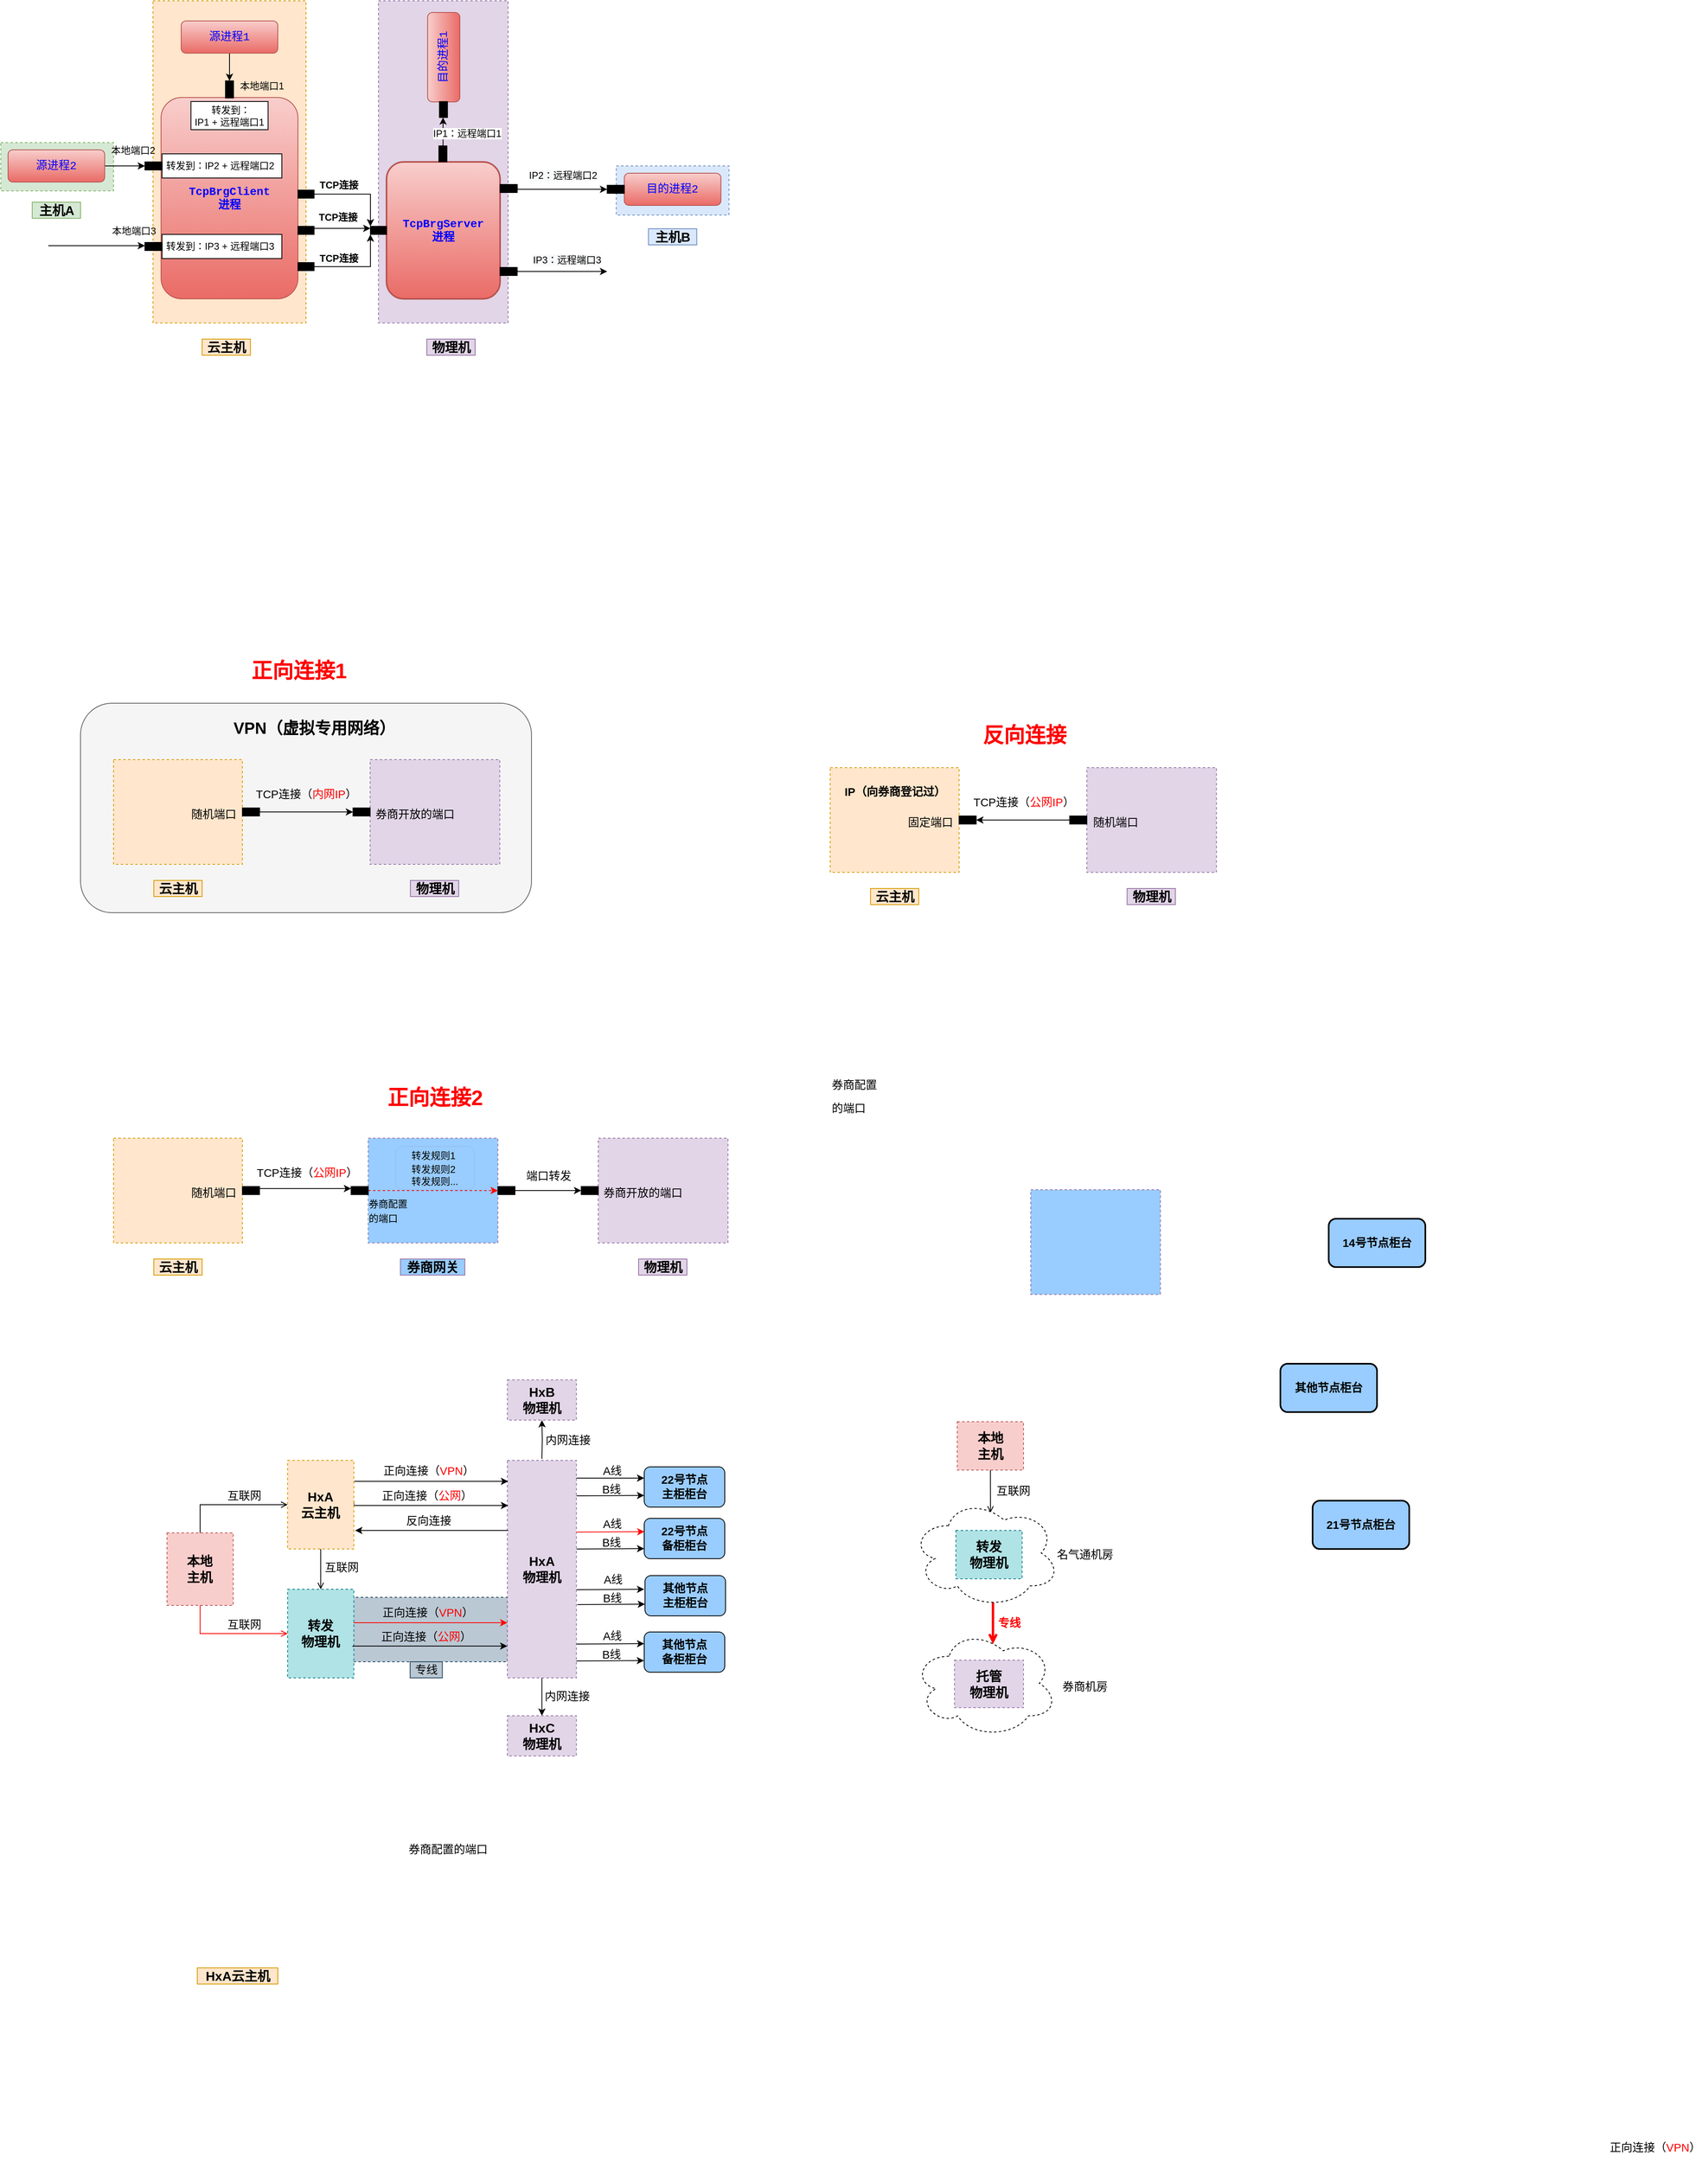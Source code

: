 <mxfile version="17.4.1" type="github">
  <diagram id="ZvBWjjgQ0p8d6c_FjP97" name="Page-1">
    <mxGraphModel dx="2062" dy="1132" grid="1" gridSize="10" guides="1" tooltips="1" connect="1" arrows="1" fold="1" page="1" pageScale="1" pageWidth="100000" pageHeight="200000" math="0" shadow="0">
      <root>
        <mxCell id="0" />
        <mxCell id="1" parent="0" />
        <mxCell id="j7vHxcb8zDsieq4lH_zf-52" value="" style="ellipse;shape=cloud;whiteSpace=wrap;html=1;dashed=1;fontSize=14;strokeWidth=1;" vertex="1" parent="1">
          <mxGeometry x="1333.81" y="2239.5" width="179.19" height="134.5" as="geometry" />
        </mxCell>
        <mxCell id="j7vHxcb8zDsieq4lH_zf-29" value="" style="rounded=0;whiteSpace=wrap;html=1;dashed=1;fillColor=#bac8d3;strokeColor=#23445d;" vertex="1" parent="1">
          <mxGeometry x="630" y="2200" width="200" height="80" as="geometry" />
        </mxCell>
        <mxCell id="T0Rulth9kIuPlHk8iEL6-117" value="" style="rounded=0;whiteSpace=wrap;html=1;fillColor=#d5e8d4;dashed=1;strokeColor=#82b366;" parent="1" vertex="1">
          <mxGeometry x="201" y="394" width="140" height="60" as="geometry" />
        </mxCell>
        <mxCell id="T0Rulth9kIuPlHk8iEL6-58" value="" style="rounded=1;whiteSpace=wrap;html=1;fillColor=#f5f5f5;fontColor=#333333;strokeColor=#666666;" parent="1" vertex="1">
          <mxGeometry x="300" y="1090" width="560" height="260" as="geometry" />
        </mxCell>
        <mxCell id="Z9xgoCtB_bgihMzi4D6J-79" value="" style="rounded=0;whiteSpace=wrap;html=1;fillColor=#dae8fc;dashed=1;strokeColor=#6c8ebf;" parent="1" vertex="1">
          <mxGeometry x="965.25" y="423" width="140" height="61" as="geometry" />
        </mxCell>
        <mxCell id="Z9xgoCtB_bgihMzi4D6J-59" value="" style="rounded=0;whiteSpace=wrap;html=1;fillColor=#e1d5e7;dashed=1;strokeColor=#9673a6;" parent="1" vertex="1">
          <mxGeometry x="670" y="218" width="161" height="400" as="geometry" />
        </mxCell>
        <mxCell id="Z9xgoCtB_bgihMzi4D6J-57" value="" style="rounded=0;whiteSpace=wrap;html=1;fillColor=#ffe6cc;dashed=1;strokeColor=#d79b00;" parent="1" vertex="1">
          <mxGeometry x="390" y="218" width="190" height="400" as="geometry" />
        </mxCell>
        <mxCell id="Z9xgoCtB_bgihMzi4D6J-1" value="&lt;font face=&quot;Courier New&quot; style=&quot;font-size: 14px&quot; color=&quot;#0000ff&quot;&gt;&lt;span style=&quot;font-weight: 700&quot;&gt;TcpBrgClient&lt;/span&gt;&lt;br style=&quot;font-weight: 700&quot;&gt;&lt;span style=&quot;font-weight: 700&quot;&gt;进程&lt;/span&gt;&lt;/font&gt;" style="rounded=1;whiteSpace=wrap;html=1;fillColor=#f8cecc;gradientColor=#ea6b66;strokeColor=#b85450;" parent="1" vertex="1">
          <mxGeometry x="400" y="338" width="170" height="250" as="geometry" />
        </mxCell>
        <mxCell id="Z9xgoCtB_bgihMzi4D6J-7" value="" style="group" parent="1" vertex="1" connectable="0">
          <mxGeometry x="418.63" y="343" width="114" height="35" as="geometry" />
        </mxCell>
        <mxCell id="Z9xgoCtB_bgihMzi4D6J-2" value="&amp;nbsp;转发到：&lt;br&gt;IP1 + 远程端口1" style="rounded=0;whiteSpace=wrap;html=1;align=center;" parent="Z9xgoCtB_bgihMzi4D6J-7" vertex="1">
          <mxGeometry x="18.5" width="95.75" height="35" as="geometry" />
        </mxCell>
        <mxCell id="Z9xgoCtB_bgihMzi4D6J-8" value="本地端口1" style="text;html=1;resizable=0;autosize=1;align=center;verticalAlign=middle;points=[];fillColor=none;strokeColor=none;rounded=0;" parent="1" vertex="1">
          <mxGeometry x="489.63" y="314" width="70" height="20" as="geometry" />
        </mxCell>
        <mxCell id="Z9xgoCtB_bgihMzi4D6J-10" value="" style="group" parent="1" vertex="1" connectable="0">
          <mxGeometry x="380" y="508" width="170" height="30" as="geometry" />
        </mxCell>
        <mxCell id="Z9xgoCtB_bgihMzi4D6J-11" value="&amp;nbsp;转发到：IP3 + 远程端口3" style="rounded=0;whiteSpace=wrap;html=1;align=left;" parent="Z9xgoCtB_bgihMzi4D6J-10" vertex="1">
          <mxGeometry x="21.25" width="148.75" height="30" as="geometry" />
        </mxCell>
        <mxCell id="Z9xgoCtB_bgihMzi4D6J-12" value="" style="rounded=0;whiteSpace=wrap;html=1;fillColor=#000000;" parent="Z9xgoCtB_bgihMzi4D6J-10" vertex="1">
          <mxGeometry y="10" width="21.25" height="10" as="geometry" />
        </mxCell>
        <mxCell id="Z9xgoCtB_bgihMzi4D6J-13" value="" style="group" parent="1" vertex="1" connectable="0">
          <mxGeometry x="380" y="408" width="170" height="30" as="geometry" />
        </mxCell>
        <mxCell id="Z9xgoCtB_bgihMzi4D6J-14" value="&amp;nbsp;转发到：IP2 + 远程端口2" style="rounded=0;whiteSpace=wrap;html=1;align=left;" parent="Z9xgoCtB_bgihMzi4D6J-13" vertex="1">
          <mxGeometry x="21.25" width="148.75" height="30" as="geometry" />
        </mxCell>
        <mxCell id="Z9xgoCtB_bgihMzi4D6J-15" value="" style="rounded=0;whiteSpace=wrap;html=1;fillColor=#000000;" parent="Z9xgoCtB_bgihMzi4D6J-13" vertex="1">
          <mxGeometry y="10" width="21.25" height="10" as="geometry" />
        </mxCell>
        <mxCell id="Z9xgoCtB_bgihMzi4D6J-20" value="本地端口2" style="text;html=1;resizable=0;autosize=1;align=center;verticalAlign=middle;points=[];fillColor=none;strokeColor=none;rounded=0;" parent="1" vertex="1">
          <mxGeometry x="330" y="394" width="70" height="20" as="geometry" />
        </mxCell>
        <mxCell id="Z9xgoCtB_bgihMzi4D6J-21" value="本地端口3" style="text;html=1;resizable=0;autosize=1;align=center;verticalAlign=middle;points=[];fillColor=none;strokeColor=none;rounded=0;" parent="1" vertex="1">
          <mxGeometry x="331" y="494" width="70" height="20" as="geometry" />
        </mxCell>
        <mxCell id="Z9xgoCtB_bgihMzi4D6J-23" value="&lt;font face=&quot;Courier New&quot; style=&quot;font-size: 14px&quot; color=&quot;#0000ff&quot;&gt;&lt;span style=&quot;font-weight: 700&quot;&gt;TcpBrgServer&lt;/span&gt;&lt;br style=&quot;font-weight: 700&quot;&gt;&lt;span style=&quot;font-weight: 700&quot;&gt;进程&lt;/span&gt;&lt;/font&gt;" style="rounded=1;whiteSpace=wrap;html=1;strokeWidth=2;fillColor=#f8cecc;strokeColor=#b85450;gradientColor=#ea6b66;" parent="1" vertex="1">
          <mxGeometry x="680" y="418" width="141" height="170" as="geometry" />
        </mxCell>
        <mxCell id="Z9xgoCtB_bgihMzi4D6J-31" style="edgeStyle=orthogonalEdgeStyle;rounded=0;orthogonalLoop=1;jettySize=auto;html=1;exitX=1;exitY=0.5;exitDx=0;exitDy=0;entryX=0;entryY=0;entryDx=0;entryDy=0;" parent="1" source="Z9xgoCtB_bgihMzi4D6J-24" target="Z9xgoCtB_bgihMzi4D6J-30" edge="1">
          <mxGeometry relative="1" as="geometry" />
        </mxCell>
        <mxCell id="Z9xgoCtB_bgihMzi4D6J-24" value="" style="rounded=0;whiteSpace=wrap;html=1;fillColor=#000000;" parent="1" vertex="1">
          <mxGeometry x="570" y="453" width="20" height="10" as="geometry" />
        </mxCell>
        <mxCell id="Z9xgoCtB_bgihMzi4D6J-32" style="edgeStyle=orthogonalEdgeStyle;rounded=0;orthogonalLoop=1;jettySize=auto;html=1;exitX=1;exitY=0.25;exitDx=0;exitDy=0;entryX=0;entryY=0.25;entryDx=0;entryDy=0;" parent="1" source="Z9xgoCtB_bgihMzi4D6J-25" target="Z9xgoCtB_bgihMzi4D6J-30" edge="1">
          <mxGeometry relative="1" as="geometry">
            <mxPoint x="740" y="501" as="targetPoint" />
          </mxGeometry>
        </mxCell>
        <mxCell id="Z9xgoCtB_bgihMzi4D6J-25" value="" style="rounded=0;whiteSpace=wrap;html=1;fillColor=#000000;" parent="1" vertex="1">
          <mxGeometry x="570" y="498" width="20" height="10" as="geometry" />
        </mxCell>
        <mxCell id="Z9xgoCtB_bgihMzi4D6J-33" style="edgeStyle=orthogonalEdgeStyle;rounded=0;orthogonalLoop=1;jettySize=auto;html=1;exitX=1;exitY=0.5;exitDx=0;exitDy=0;entryX=0;entryY=1;entryDx=0;entryDy=0;" parent="1" source="Z9xgoCtB_bgihMzi4D6J-26" target="Z9xgoCtB_bgihMzi4D6J-30" edge="1">
          <mxGeometry relative="1" as="geometry">
            <mxPoint x="740" y="503" as="targetPoint" />
          </mxGeometry>
        </mxCell>
        <mxCell id="Z9xgoCtB_bgihMzi4D6J-26" value="" style="rounded=0;whiteSpace=wrap;html=1;fillColor=#000000;" parent="1" vertex="1">
          <mxGeometry x="570" y="543" width="20" height="10" as="geometry" />
        </mxCell>
        <mxCell id="Z9xgoCtB_bgihMzi4D6J-30" value="" style="rounded=0;whiteSpace=wrap;html=1;fillColor=#000000;" parent="1" vertex="1">
          <mxGeometry x="660" y="498" width="20" height="10" as="geometry" />
        </mxCell>
        <mxCell id="Z9xgoCtB_bgihMzi4D6J-58" value="&lt;font style=&quot;font-size: 16px&quot;&gt;云主机&lt;/font&gt;" style="text;html=1;align=center;verticalAlign=middle;resizable=0;points=[];autosize=1;strokeColor=#d79b00;fillColor=#ffe6cc;fontStyle=1" parent="1" vertex="1">
          <mxGeometry x="451" y="638" width="60" height="20" as="geometry" />
        </mxCell>
        <mxCell id="Z9xgoCtB_bgihMzi4D6J-61" value="&lt;font style=&quot;font-size: 16px&quot;&gt;物理机&lt;/font&gt;" style="text;html=1;align=center;verticalAlign=middle;resizable=0;points=[];autosize=1;strokeColor=#9673a6;fillColor=#e1d5e7;fontStyle=1" parent="1" vertex="1">
          <mxGeometry x="730" y="638" width="60" height="20" as="geometry" />
        </mxCell>
        <mxCell id="Z9xgoCtB_bgihMzi4D6J-74" style="edgeStyle=orthogonalEdgeStyle;rounded=0;orthogonalLoop=1;jettySize=auto;html=1;exitX=1;exitY=0.5;exitDx=0;exitDy=0;entryX=0;entryY=0.75;entryDx=0;entryDy=0;fontSize=16;" parent="1" edge="1">
          <mxGeometry relative="1" as="geometry">
            <mxPoint x="747.006" y="398.175" as="sourcePoint" />
            <mxPoint x="750.186" y="362.825" as="targetPoint" />
          </mxGeometry>
        </mxCell>
        <mxCell id="Z9xgoCtB_bgihMzi4D6J-73" value="" style="rounded=0;whiteSpace=wrap;html=1;fillColor=#000000;rotation=-90;" parent="1" vertex="1">
          <mxGeometry x="740.181" y="403" width="19.651" height="10" as="geometry" />
        </mxCell>
        <mxCell id="Z9xgoCtB_bgihMzi4D6J-78" style="edgeStyle=orthogonalEdgeStyle;rounded=0;orthogonalLoop=1;jettySize=auto;html=1;exitX=1;exitY=0.25;exitDx=0;exitDy=0;entryX=0;entryY=0.5;entryDx=0;entryDy=0;fontSize=16;" parent="1" edge="1">
          <mxGeometry relative="1" as="geometry">
            <Array as="points">
              <mxPoint x="842" y="554" />
            </Array>
            <mxPoint x="842.25" y="552.5" as="sourcePoint" />
            <mxPoint x="954" y="554" as="targetPoint" />
          </mxGeometry>
        </mxCell>
        <mxCell id="Z9xgoCtB_bgihMzi4D6J-75" value="" style="rounded=0;whiteSpace=wrap;html=1;fillColor=#000000;" parent="1" vertex="1">
          <mxGeometry x="821" y="549" width="21.25" height="10" as="geometry" />
        </mxCell>
        <mxCell id="Z9xgoCtB_bgihMzi4D6J-77" style="edgeStyle=orthogonalEdgeStyle;rounded=0;orthogonalLoop=1;jettySize=auto;html=1;exitX=1;exitY=0;exitDx=0;exitDy=0;entryX=0;entryY=0.5;entryDx=0;entryDy=0;fontSize=16;" parent="1" target="Z9xgoCtB_bgihMzi4D6J-43" edge="1">
          <mxGeometry relative="1" as="geometry">
            <Array as="points">
              <mxPoint x="842" y="452" />
            </Array>
            <mxPoint x="842.25" y="447" as="sourcePoint" />
          </mxGeometry>
        </mxCell>
        <mxCell id="Z9xgoCtB_bgihMzi4D6J-76" value="" style="rounded=0;whiteSpace=wrap;html=1;fillColor=#000000;" parent="1" vertex="1">
          <mxGeometry x="821" y="446" width="21.25" height="10" as="geometry" />
        </mxCell>
        <mxCell id="Z9xgoCtB_bgihMzi4D6J-80" value="&lt;font style=&quot;font-size: 16px&quot;&gt;主机B&lt;/font&gt;" style="text;html=1;align=center;verticalAlign=middle;resizable=0;points=[];autosize=1;strokeColor=#6c8ebf;fillColor=#dae8fc;fontStyle=1" parent="1" vertex="1">
          <mxGeometry x="1005.25" y="501" width="60" height="20" as="geometry" />
        </mxCell>
        <mxCell id="T0Rulth9kIuPlHk8iEL6-3" value="" style="rounded=0;whiteSpace=wrap;html=1;fillColor=#e1d5e7;dashed=1;strokeColor=#9673a6;" parent="1" vertex="1">
          <mxGeometry x="659.62" y="1160" width="161" height="130" as="geometry" />
        </mxCell>
        <mxCell id="T0Rulth9kIuPlHk8iEL6-4" value="" style="rounded=0;whiteSpace=wrap;html=1;fillColor=#ffe6cc;dashed=1;strokeColor=#d79b00;" parent="1" vertex="1">
          <mxGeometry x="341" y="1160" width="160" height="130" as="geometry" />
        </mxCell>
        <mxCell id="T0Rulth9kIuPlHk8iEL6-47" value="&lt;span style=&quot;font-size: 16px&quot;&gt;云主机&lt;/span&gt;" style="text;html=1;align=center;verticalAlign=middle;resizable=0;points=[];autosize=1;strokeColor=#d79b00;fillColor=#ffe6cc;fontStyle=1" parent="1" vertex="1">
          <mxGeometry x="391" y="1310" width="60" height="20" as="geometry" />
        </mxCell>
        <mxCell id="T0Rulth9kIuPlHk8iEL6-48" value="&lt;font style=&quot;font-size: 16px&quot;&gt;物理机&lt;/font&gt;" style="text;html=1;align=center;verticalAlign=middle;resizable=0;points=[];autosize=1;strokeColor=#9673a6;fillColor=#e1d5e7;fontStyle=1" parent="1" vertex="1">
          <mxGeometry x="709.62" y="1310" width="60" height="20" as="geometry" />
        </mxCell>
        <mxCell id="T0Rulth9kIuPlHk8iEL6-59" value="&lt;b&gt;&lt;font style=&quot;font-size: 20px&quot;&gt;VPN（虚拟专用网络）&lt;/font&gt;&lt;/b&gt;" style="text;html=1;resizable=0;autosize=1;align=center;verticalAlign=middle;points=[];fillColor=none;strokeColor=none;rounded=0;" parent="1" vertex="1">
          <mxGeometry x="480" y="1110" width="220" height="20" as="geometry" />
        </mxCell>
        <mxCell id="T0Rulth9kIuPlHk8iEL6-60" value="" style="rounded=0;whiteSpace=wrap;html=1;fillColor=#000000;" parent="1" vertex="1">
          <mxGeometry x="638.37" y="1220" width="21.25" height="10" as="geometry" />
        </mxCell>
        <mxCell id="T0Rulth9kIuPlHk8iEL6-61" style="edgeStyle=orthogonalEdgeStyle;rounded=0;orthogonalLoop=1;jettySize=auto;html=1;exitX=1;exitY=0;exitDx=0;exitDy=0;entryX=0;entryY=0.5;entryDx=0;entryDy=0;fontSize=16;" parent="1" source="T0Rulth9kIuPlHk8iEL6-62" target="T0Rulth9kIuPlHk8iEL6-60" edge="1">
          <mxGeometry relative="1" as="geometry">
            <Array as="points">
              <mxPoint x="522" y="1225" />
            </Array>
          </mxGeometry>
        </mxCell>
        <mxCell id="T0Rulth9kIuPlHk8iEL6-62" value="" style="rounded=0;whiteSpace=wrap;html=1;fillColor=#000000;" parent="1" vertex="1">
          <mxGeometry x="501" y="1220" width="21.25" height="10" as="geometry" />
        </mxCell>
        <mxCell id="T0Rulth9kIuPlHk8iEL6-63" value="&lt;font style=&quot;font-size: 14px&quot;&gt;TCP连接（&lt;font color=&quot;#ff0000&quot;&gt;内网IP&lt;/font&gt;）&lt;br&gt;&lt;/font&gt;" style="text;html=1;resizable=0;autosize=1;align=center;verticalAlign=middle;points=[];fillColor=none;strokeColor=none;rounded=0;fontSize=24;imageWidth=26;imageAspect=0;" parent="1" vertex="1">
          <mxGeometry x="510" y="1180" width="140" height="40" as="geometry" />
        </mxCell>
        <mxCell id="T0Rulth9kIuPlHk8iEL6-64" value="&lt;font style=&quot;font-size: 14px&quot;&gt;券商开放的端口&lt;/font&gt;" style="text;html=1;resizable=0;autosize=1;align=center;verticalAlign=middle;points=[];fillColor=none;strokeColor=none;rounded=0;fontSize=24;" parent="1" vertex="1">
          <mxGeometry x="659.62" y="1205" width="110" height="40" as="geometry" />
        </mxCell>
        <mxCell id="T0Rulth9kIuPlHk8iEL6-65" value="&lt;font style=&quot;font-size: 14px&quot;&gt;随机端口&lt;/font&gt;" style="text;html=1;resizable=0;autosize=1;align=center;verticalAlign=middle;points=[];fillColor=none;strokeColor=none;rounded=0;fontSize=24;" parent="1" vertex="1">
          <mxGeometry x="430" y="1205" width="70" height="40" as="geometry" />
        </mxCell>
        <mxCell id="T0Rulth9kIuPlHk8iEL6-66" value="&lt;b&gt;&lt;font style=&quot;font-size: 26px&quot;&gt;正向连接1&lt;/font&gt;&lt;/b&gt;" style="text;html=1;resizable=0;autosize=1;align=center;verticalAlign=middle;points=[];fillColor=none;strokeColor=none;rounded=0;fontColor=#FF0000;" parent="1" vertex="1">
          <mxGeometry x="506" y="1040" width="130" height="20" as="geometry" />
        </mxCell>
        <mxCell id="T0Rulth9kIuPlHk8iEL6-69" value="" style="rounded=0;whiteSpace=wrap;html=1;fillColor=#e1d5e7;dashed=1;strokeColor=#9673a6;" parent="1" vertex="1">
          <mxGeometry x="1549.62" y="1170" width="161" height="130" as="geometry" />
        </mxCell>
        <mxCell id="T0Rulth9kIuPlHk8iEL6-70" value="" style="rounded=0;whiteSpace=wrap;html=1;fillColor=#ffe6cc;dashed=1;strokeColor=#d79b00;" parent="1" vertex="1">
          <mxGeometry x="1231" y="1170" width="160" height="130" as="geometry" />
        </mxCell>
        <mxCell id="T0Rulth9kIuPlHk8iEL6-71" value="&lt;span style=&quot;font-size: 16px&quot;&gt;云主机&lt;/span&gt;" style="text;html=1;align=center;verticalAlign=middle;resizable=0;points=[];autosize=1;strokeColor=#d79b00;fillColor=#ffe6cc;fontStyle=1" parent="1" vertex="1">
          <mxGeometry x="1281" y="1320" width="60" height="20" as="geometry" />
        </mxCell>
        <mxCell id="T0Rulth9kIuPlHk8iEL6-72" value="&lt;font style=&quot;font-size: 16px&quot;&gt;物理机&lt;/font&gt;" style="text;html=1;align=center;verticalAlign=middle;resizable=0;points=[];autosize=1;strokeColor=#9673a6;fillColor=#e1d5e7;fontStyle=1" parent="1" vertex="1">
          <mxGeometry x="1599.62" y="1320" width="60" height="20" as="geometry" />
        </mxCell>
        <mxCell id="T0Rulth9kIuPlHk8iEL6-81" style="edgeStyle=orthogonalEdgeStyle;rounded=0;orthogonalLoop=1;jettySize=auto;html=1;entryX=1;entryY=0.5;entryDx=0;entryDy=0;fontSize=14;fontColor=#FF0000;" parent="1" source="T0Rulth9kIuPlHk8iEL6-74" target="T0Rulth9kIuPlHk8iEL6-76" edge="1">
          <mxGeometry relative="1" as="geometry" />
        </mxCell>
        <mxCell id="T0Rulth9kIuPlHk8iEL6-74" value="" style="rounded=0;whiteSpace=wrap;html=1;fillColor=#000000;" parent="1" vertex="1">
          <mxGeometry x="1528.37" y="1230" width="21.25" height="10" as="geometry" />
        </mxCell>
        <mxCell id="T0Rulth9kIuPlHk8iEL6-76" value="" style="rounded=0;whiteSpace=wrap;html=1;fillColor=#000000;" parent="1" vertex="1">
          <mxGeometry x="1391" y="1230" width="21.25" height="10" as="geometry" />
        </mxCell>
        <mxCell id="T0Rulth9kIuPlHk8iEL6-77" value="&lt;font style=&quot;font-size: 14px&quot;&gt;TCP连接（&lt;font color=&quot;#ff0000&quot;&gt;公网IP&lt;/font&gt;）&lt;br&gt;&lt;/font&gt;" style="text;html=1;resizable=0;autosize=1;align=center;verticalAlign=middle;points=[];fillColor=none;strokeColor=none;rounded=0;fontSize=24;imageWidth=26;imageAspect=0;" parent="1" vertex="1">
          <mxGeometry x="1401" y="1190" width="140" height="40" as="geometry" />
        </mxCell>
        <mxCell id="T0Rulth9kIuPlHk8iEL6-78" value="&lt;font style=&quot;font-size: 14px&quot;&gt;随机端口&lt;/font&gt;" style="text;html=1;resizable=0;autosize=1;align=center;verticalAlign=middle;points=[];fillColor=none;strokeColor=none;rounded=0;fontSize=24;" parent="1" vertex="1">
          <mxGeometry x="1549.62" y="1215" width="70" height="40" as="geometry" />
        </mxCell>
        <mxCell id="T0Rulth9kIuPlHk8iEL6-79" value="&lt;font style=&quot;font-size: 14px&quot;&gt;固定端口&lt;/font&gt;" style="text;html=1;resizable=0;autosize=1;align=center;verticalAlign=middle;points=[];fillColor=none;strokeColor=none;rounded=0;fontSize=24;" parent="1" vertex="1">
          <mxGeometry x="1320" y="1215" width="70" height="40" as="geometry" />
        </mxCell>
        <mxCell id="T0Rulth9kIuPlHk8iEL6-80" value="&lt;b&gt;&lt;font style=&quot;font-size: 26px&quot;&gt;反向连接&lt;/font&gt;&lt;/b&gt;" style="text;html=1;resizable=0;autosize=1;align=center;verticalAlign=middle;points=[];fillColor=none;strokeColor=none;rounded=0;fontColor=#FF0000;" parent="1" vertex="1">
          <mxGeometry x="1412.25" y="1120" width="120" height="20" as="geometry" />
        </mxCell>
        <mxCell id="T0Rulth9kIuPlHk8iEL6-82" value="&lt;span&gt;&lt;font style=&quot;font-size: 14px&quot;&gt;&lt;b&gt;IP（向券商登记过）&lt;/b&gt;&lt;/font&gt;&lt;/span&gt;" style="text;html=1;resizable=0;autosize=1;align=center;verticalAlign=middle;points=[];fillColor=none;strokeColor=none;rounded=0;fontStyle=0" parent="1" vertex="1">
          <mxGeometry x="1241" y="1190" width="140" height="20" as="geometry" />
        </mxCell>
        <mxCell id="T0Rulth9kIuPlHk8iEL6-84" value="" style="rounded=0;whiteSpace=wrap;html=1;fillColor=#e1d5e7;dashed=1;strokeColor=#9673a6;" parent="1" vertex="1">
          <mxGeometry x="943.0" y="1630" width="161" height="130" as="geometry" />
        </mxCell>
        <mxCell id="T0Rulth9kIuPlHk8iEL6-85" value="" style="rounded=0;whiteSpace=wrap;html=1;fillColor=#ffe6cc;dashed=1;strokeColor=#d79b00;" parent="1" vertex="1">
          <mxGeometry x="341" y="1630" width="160" height="130" as="geometry" />
        </mxCell>
        <mxCell id="T0Rulth9kIuPlHk8iEL6-86" value="&lt;span style=&quot;font-size: 16px&quot;&gt;云主机&lt;/span&gt;" style="text;html=1;align=center;verticalAlign=middle;resizable=0;points=[];autosize=1;strokeColor=#d79b00;fillColor=#ffe6cc;fontStyle=1" parent="1" vertex="1">
          <mxGeometry x="391" y="1780" width="60" height="20" as="geometry" />
        </mxCell>
        <mxCell id="T0Rulth9kIuPlHk8iEL6-87" value="&lt;font style=&quot;font-size: 16px&quot;&gt;物理机&lt;/font&gt;" style="text;html=1;align=center;verticalAlign=middle;resizable=0;points=[];autosize=1;strokeColor=#9673a6;fillColor=#e1d5e7;fontStyle=1" parent="1" vertex="1">
          <mxGeometry x="993.0" y="1780" width="60" height="20" as="geometry" />
        </mxCell>
        <mxCell id="T0Rulth9kIuPlHk8iEL6-89" value="" style="rounded=0;whiteSpace=wrap;html=1;fillColor=#000000;" parent="1" vertex="1">
          <mxGeometry x="921.75" y="1690" width="21.25" height="10" as="geometry" />
        </mxCell>
        <mxCell id="T0Rulth9kIuPlHk8iEL6-100" style="edgeStyle=orthogonalEdgeStyle;rounded=0;orthogonalLoop=1;jettySize=auto;html=1;exitX=1;exitY=0.25;exitDx=0;exitDy=0;entryX=0;entryY=0.25;entryDx=0;entryDy=0;fontSize=14;fontColor=#FF0000;" parent="1" source="T0Rulth9kIuPlHk8iEL6-91" target="T0Rulth9kIuPlHk8iEL6-98" edge="1">
          <mxGeometry relative="1" as="geometry" />
        </mxCell>
        <mxCell id="T0Rulth9kIuPlHk8iEL6-91" value="" style="rounded=0;whiteSpace=wrap;html=1;fillColor=#000000;" parent="1" vertex="1">
          <mxGeometry x="501" y="1690" width="21.25" height="10" as="geometry" />
        </mxCell>
        <mxCell id="T0Rulth9kIuPlHk8iEL6-92" value="&lt;font style=&quot;font-size: 14px&quot;&gt;TCP连接（&lt;font color=&quot;#ff0000&quot;&gt;公网IP&lt;/font&gt;）&lt;br&gt;&lt;/font&gt;" style="text;html=1;resizable=0;autosize=1;align=center;verticalAlign=middle;points=[];fillColor=none;strokeColor=none;rounded=0;fontSize=24;imageWidth=26;imageAspect=0;" parent="1" vertex="1">
          <mxGeometry x="511" y="1650" width="140" height="40" as="geometry" />
        </mxCell>
        <mxCell id="T0Rulth9kIuPlHk8iEL6-93" value="&lt;font style=&quot;font-size: 14px&quot;&gt;券商开放的端口&lt;/font&gt;" style="text;html=1;resizable=0;autosize=1;align=center;verticalAlign=middle;points=[];fillColor=none;strokeColor=none;rounded=0;fontSize=24;" parent="1" vertex="1">
          <mxGeometry x="943" y="1675" width="110" height="40" as="geometry" />
        </mxCell>
        <mxCell id="T0Rulth9kIuPlHk8iEL6-94" value="&lt;font style=&quot;font-size: 14px&quot;&gt;随机端口&lt;/font&gt;" style="text;html=1;resizable=0;autosize=1;align=center;verticalAlign=middle;points=[];fillColor=none;strokeColor=none;rounded=0;fontSize=24;" parent="1" vertex="1">
          <mxGeometry x="430" y="1675" width="70" height="40" as="geometry" />
        </mxCell>
        <mxCell id="T0Rulth9kIuPlHk8iEL6-95" value="&lt;b&gt;&lt;font style=&quot;font-size: 26px&quot;&gt;正向连接2&lt;/font&gt;&lt;/b&gt;" style="text;html=1;resizable=0;autosize=1;align=center;verticalAlign=middle;points=[];fillColor=none;strokeColor=none;rounded=0;fontColor=#FF0000;" parent="1" vertex="1">
          <mxGeometry x="675.12" y="1570" width="130" height="20" as="geometry" />
        </mxCell>
        <mxCell id="T0Rulth9kIuPlHk8iEL6-96" value="" style="rounded=0;whiteSpace=wrap;html=1;fillColor=#99CCFF;dashed=1;strokeColor=#9673a6;" parent="1" vertex="1">
          <mxGeometry x="657.25" y="1630" width="161" height="130" as="geometry" />
        </mxCell>
        <mxCell id="T0Rulth9kIuPlHk8iEL6-97" value="&lt;font style=&quot;font-size: 16px&quot;&gt;券商网关&lt;/font&gt;" style="text;html=1;align=center;verticalAlign=middle;resizable=0;points=[];autosize=1;strokeColor=#9673a6;fillColor=#99CCFF;fontStyle=1" parent="1" vertex="1">
          <mxGeometry x="697.25" y="1780" width="80" height="20" as="geometry" />
        </mxCell>
        <mxCell id="T0Rulth9kIuPlHk8iEL6-104" style="edgeStyle=orthogonalEdgeStyle;rounded=0;orthogonalLoop=1;jettySize=auto;html=1;exitX=1;exitY=0.5;exitDx=0;exitDy=0;entryX=1;entryY=0.5;entryDx=0;entryDy=0;fontSize=14;fontColor=#9999FF;dashed=1;strokeColor=#FF0000;" parent="1" source="T0Rulth9kIuPlHk8iEL6-98" target="T0Rulth9kIuPlHk8iEL6-96" edge="1">
          <mxGeometry relative="1" as="geometry">
            <Array as="points">
              <mxPoint x="750" y="1695" />
              <mxPoint x="750" y="1695" />
            </Array>
          </mxGeometry>
        </mxCell>
        <mxCell id="T0Rulth9kIuPlHk8iEL6-98" value="" style="rounded=0;whiteSpace=wrap;html=1;fillColor=#000000;" parent="1" vertex="1">
          <mxGeometry x="636" y="1690" width="21.25" height="10" as="geometry" />
        </mxCell>
        <mxCell id="T0Rulth9kIuPlHk8iEL6-99" value="&lt;font style=&quot;font-size: 14px&quot;&gt;券商配置&lt;br&gt;的端口&lt;/font&gt;" style="text;html=1;resizable=0;autosize=1;align=left;verticalAlign=middle;points=[];fillColor=none;strokeColor=none;rounded=0;fontSize=24;" parent="1" vertex="1">
          <mxGeometry x="1231" y="1540" width="70" height="70" as="geometry" />
        </mxCell>
        <mxCell id="T0Rulth9kIuPlHk8iEL6-102" style="edgeStyle=orthogonalEdgeStyle;rounded=0;orthogonalLoop=1;jettySize=auto;html=1;exitX=1;exitY=0.5;exitDx=0;exitDy=0;entryX=0;entryY=0.5;entryDx=0;entryDy=0;fontSize=14;fontColor=#9999FF;" parent="1" source="T0Rulth9kIuPlHk8iEL6-101" target="T0Rulth9kIuPlHk8iEL6-89" edge="1">
          <mxGeometry relative="1" as="geometry" />
        </mxCell>
        <mxCell id="T0Rulth9kIuPlHk8iEL6-101" value="" style="rounded=0;whiteSpace=wrap;html=1;fillColor=#000000;" parent="1" vertex="1">
          <mxGeometry x="818.25" y="1690" width="21.25" height="10" as="geometry" />
        </mxCell>
        <mxCell id="T0Rulth9kIuPlHk8iEL6-103" value="&lt;font style=&quot;font-size: 14px&quot;&gt;端口转发&lt;br&gt;&lt;/font&gt;" style="text;html=1;resizable=0;autosize=1;align=center;verticalAlign=middle;points=[];fillColor=none;strokeColor=none;rounded=0;fontSize=24;imageWidth=26;imageAspect=0;" parent="1" vertex="1">
          <mxGeometry x="846" y="1654" width="70" height="40" as="geometry" />
        </mxCell>
        <mxCell id="T0Rulth9kIuPlHk8iEL6-106" value="&lt;span style=&quot;color: rgb(0 , 0 , 0) ; font-family: &amp;#34;helvetica&amp;#34; ; font-size: 12px ; font-style: normal ; font-weight: 400 ; letter-spacing: normal ; text-align: center ; text-indent: 0px ; text-transform: none ; word-spacing: 0px ; background-color: rgb(248 , 249 , 250) ; display: inline ; float: none&quot;&gt;IP2：远程端口2&lt;/span&gt;" style="text;whiteSpace=wrap;html=1;fontSize=14;fontFamily=Courier New;fontColor=#0000FF;" parent="1" vertex="1">
          <mxGeometry x="855" y="420" width="110" height="30" as="geometry" />
        </mxCell>
        <mxCell id="T0Rulth9kIuPlHk8iEL6-107" value="&lt;span style=&quot;color: rgb(0 , 0 , 0) ; font-family: &amp;#34;helvetica&amp;#34; ; font-size: 12px ; font-style: normal ; font-weight: 400 ; letter-spacing: normal ; text-align: center ; text-indent: 0px ; text-transform: none ; word-spacing: 0px ; background-color: rgb(248 , 249 , 250) ; display: inline ; float: none&quot;&gt;IP3：远程端口3&lt;/span&gt;" style="text;whiteSpace=wrap;html=1;fontSize=14;fontFamily=Courier New;fontColor=#0000FF;" parent="1" vertex="1">
          <mxGeometry x="860.25" y="525" width="110" height="30" as="geometry" />
        </mxCell>
        <mxCell id="T0Rulth9kIuPlHk8iEL6-109" value="&lt;span style=&quot;color: rgb(0 , 0 , 0) ; font-family: &amp;#34;helvetica&amp;#34; ; font-size: 12px ; font-style: normal ; font-weight: 400 ; letter-spacing: normal ; text-align: center ; text-indent: 0px ; text-transform: none ; word-spacing: 0px ; background-color: rgb(255 , 255 , 255) ; display: inline ; float: none&quot;&gt;IP1：远程端口1&lt;/span&gt;" style="text;whiteSpace=wrap;html=1;fontSize=14;fontFamily=Courier New;fontColor=#0000FF;" parent="1" vertex="1">
          <mxGeometry x="736" y="368" width="110" height="30" as="geometry" />
        </mxCell>
        <mxCell id="Z9xgoCtB_bgihMzi4D6J-42" value="&lt;span&gt;&lt;font face=&quot;Courier New&quot; style=&quot;font-size: 14px&quot; color=&quot;#0000ff&quot;&gt;目的进程2&lt;/font&gt;&lt;/span&gt;" style="rounded=1;whiteSpace=wrap;html=1;fillColor=#f8cecc;gradientColor=#ea6b66;strokeColor=#b85450;" parent="1" vertex="1">
          <mxGeometry x="975.25" y="432" width="120" height="40" as="geometry" />
        </mxCell>
        <mxCell id="Z9xgoCtB_bgihMzi4D6J-43" value="" style="rounded=0;whiteSpace=wrap;html=1;fillColor=#000000;" parent="1" vertex="1">
          <mxGeometry x="954" y="447" width="21.25" height="10" as="geometry" />
        </mxCell>
        <mxCell id="Z9xgoCtB_bgihMzi4D6J-37" value="&lt;span&gt;&lt;font face=&quot;Courier New&quot; style=&quot;font-size: 14px&quot; color=&quot;#0000ff&quot;&gt;目的进程1&lt;/font&gt;&lt;/span&gt;" style="rounded=1;whiteSpace=wrap;html=1;fillColor=#f8cecc;rotation=-90;gradientColor=#ea6b66;strokeColor=#b85450;" parent="1" vertex="1">
          <mxGeometry x="695.548" y="268" width="110.969" height="40" as="geometry" />
        </mxCell>
        <mxCell id="Z9xgoCtB_bgihMzi4D6J-38" value="" style="rounded=0;whiteSpace=wrap;html=1;fillColor=#000000;rotation=-90;" parent="1" vertex="1">
          <mxGeometry x="740.861" y="348" width="19.651" height="10" as="geometry" />
        </mxCell>
        <mxCell id="Z9xgoCtB_bgihMzi4D6J-72" style="edgeStyle=orthogonalEdgeStyle;rounded=0;orthogonalLoop=1;jettySize=auto;html=1;exitX=0.25;exitY=0;exitDx=0;exitDy=0;entryX=1;entryY=0.5;entryDx=0;entryDy=0;fontSize=16;" parent="1" source="Z9xgoCtB_bgihMzi4D6J-38" target="Z9xgoCtB_bgihMzi4D6J-38" edge="1">
          <mxGeometry relative="1" as="geometry" />
        </mxCell>
        <mxCell id="T0Rulth9kIuPlHk8iEL6-115" style="edgeStyle=orthogonalEdgeStyle;rounded=0;orthogonalLoop=1;jettySize=auto;html=1;exitX=0.5;exitY=1;exitDx=0;exitDy=0;entryX=0;entryY=0.5;entryDx=0;entryDy=0;fontFamily=Courier New;fontSize=14;fontColor=#0000FF;strokeColor=#000000;" parent="1" source="T0Rulth9kIuPlHk8iEL6-114" target="Z9xgoCtB_bgihMzi4D6J-5" edge="1">
          <mxGeometry relative="1" as="geometry" />
        </mxCell>
        <mxCell id="T0Rulth9kIuPlHk8iEL6-114" value="&lt;span&gt;&lt;font face=&quot;Courier New&quot; style=&quot;font-size: 14px&quot; color=&quot;#0000ff&quot;&gt;源进程1&lt;/font&gt;&lt;/span&gt;" style="rounded=1;whiteSpace=wrap;html=1;fillColor=#f8cecc;gradientColor=#ea6b66;strokeColor=#b85450;" parent="1" vertex="1">
          <mxGeometry x="425" y="243" width="120" height="40" as="geometry" />
        </mxCell>
        <mxCell id="T0Rulth9kIuPlHk8iEL6-123" style="edgeStyle=orthogonalEdgeStyle;rounded=0;orthogonalLoop=1;jettySize=auto;html=1;exitX=1;exitY=0.5;exitDx=0;exitDy=0;entryX=0;entryY=0.5;entryDx=0;entryDy=0;fontFamily=Courier New;fontSize=14;fontColor=#0000FF;strokeColor=#000000;" parent="1" source="T0Rulth9kIuPlHk8iEL6-116" target="Z9xgoCtB_bgihMzi4D6J-15" edge="1">
          <mxGeometry relative="1" as="geometry" />
        </mxCell>
        <mxCell id="T0Rulth9kIuPlHk8iEL6-116" value="&lt;span&gt;&lt;font face=&quot;Courier New&quot; style=&quot;font-size: 14px&quot; color=&quot;#0000ff&quot;&gt;源进程2&lt;/font&gt;&lt;/span&gt;" style="rounded=1;whiteSpace=wrap;html=1;fillColor=#f8cecc;gradientColor=#ea6b66;strokeColor=#b85450;" parent="1" vertex="1">
          <mxGeometry x="210" y="403" width="120" height="40" as="geometry" />
        </mxCell>
        <mxCell id="T0Rulth9kIuPlHk8iEL6-119" value="&lt;font style=&quot;font-size: 16px&quot;&gt;主机A&lt;/font&gt;" style="text;html=1;align=center;verticalAlign=middle;resizable=0;points=[];autosize=1;strokeColor=#82b366;fillColor=#d5e8d4;fontStyle=1;" parent="1" vertex="1">
          <mxGeometry x="240" y="468" width="60" height="20" as="geometry" />
        </mxCell>
        <mxCell id="Z9xgoCtB_bgihMzi4D6J-5" value="" style="rounded=0;whiteSpace=wrap;html=1;fillColor=#000000;rotation=90;" parent="1" vertex="1">
          <mxGeometry x="474.38" y="323" width="21.25" height="10" as="geometry" />
        </mxCell>
        <mxCell id="T0Rulth9kIuPlHk8iEL6-124" value="&lt;span style=&quot;color: rgb(0 , 0 , 0) ; font-family: &amp;#34;helvetica&amp;#34; ; font-size: 12px ; font-style: normal ; letter-spacing: normal ; text-align: center ; text-indent: 0px ; text-transform: none ; word-spacing: 0px ; background-color: rgb(248 , 249 , 250) ; display: inline ; float: none&quot;&gt;&lt;b&gt;TCP连接&lt;/b&gt;&lt;/span&gt;" style="text;whiteSpace=wrap;html=1;fontSize=14;fontFamily=Courier New;fontColor=#0000FF;" parent="1" vertex="1">
          <mxGeometry x="595" y="432" width="59" height="30" as="geometry" />
        </mxCell>
        <mxCell id="T0Rulth9kIuPlHk8iEL6-125" value="&lt;span style=&quot;color: rgb(0 , 0 , 0) ; font-family: &amp;#34;helvetica&amp;#34; ; font-size: 12px ; font-style: normal ; letter-spacing: normal ; text-align: center ; text-indent: 0px ; text-transform: none ; word-spacing: 0px ; background-color: rgb(248 , 249 , 250) ; display: inline ; float: none&quot;&gt;&lt;b&gt;TCP连接&lt;/b&gt;&lt;/span&gt;" style="text;whiteSpace=wrap;html=1;fontSize=14;fontFamily=Courier New;fontColor=#0000FF;" parent="1" vertex="1">
          <mxGeometry x="594" y="472" width="59" height="30" as="geometry" />
        </mxCell>
        <mxCell id="T0Rulth9kIuPlHk8iEL6-126" value="&lt;span style=&quot;color: rgb(0 , 0 , 0) ; font-family: &amp;#34;helvetica&amp;#34; ; font-size: 12px ; font-style: normal ; letter-spacing: normal ; text-align: center ; text-indent: 0px ; text-transform: none ; word-spacing: 0px ; background-color: rgb(248 , 249 , 250) ; display: inline ; float: none&quot;&gt;&lt;b&gt;TCP连接&lt;/b&gt;&lt;/span&gt;" style="text;whiteSpace=wrap;html=1;fontSize=14;fontFamily=Courier New;fontColor=#0000FF;" parent="1" vertex="1">
          <mxGeometry x="595" y="523" width="59" height="30" as="geometry" />
        </mxCell>
        <mxCell id="T0Rulth9kIuPlHk8iEL6-130" style="edgeStyle=orthogonalEdgeStyle;rounded=0;orthogonalLoop=1;jettySize=auto;html=1;fontSize=16;" parent="1" edge="1">
          <mxGeometry relative="1" as="geometry">
            <Array as="points">
              <mxPoint x="331" y="522" />
            </Array>
            <mxPoint x="260" y="522" as="sourcePoint" />
            <mxPoint x="380" y="522" as="targetPoint" />
          </mxGeometry>
        </mxCell>
        <mxCell id="T0Rulth9kIuPlHk8iEL6-172" style="edgeStyle=orthogonalEdgeStyle;rounded=0;orthogonalLoop=1;jettySize=auto;html=1;exitX=0.5;exitY=1;exitDx=0;exitDy=0;entryX=0.5;entryY=0;entryDx=0;entryDy=0;fontFamily=Helvetica;fontSize=14;fontColor=#000000;strokeColor=#000000;" parent="1" source="T0Rulth9kIuPlHk8iEL6-131" target="T0Rulth9kIuPlHk8iEL6-166" edge="1">
          <mxGeometry relative="1" as="geometry">
            <mxPoint x="872.935" y="2294" as="sourcePoint" />
          </mxGeometry>
        </mxCell>
        <mxCell id="T0Rulth9kIuPlHk8iEL6-173" style="edgeStyle=orthogonalEdgeStyle;rounded=0;orthogonalLoop=1;jettySize=auto;html=1;exitX=0.5;exitY=0;exitDx=0;exitDy=0;entryX=0.5;entryY=1;entryDx=0;entryDy=0;fontFamily=Helvetica;fontSize=14;fontColor=#000000;strokeColor=#000000;" parent="1" target="T0Rulth9kIuPlHk8iEL6-165" edge="1">
          <mxGeometry relative="1" as="geometry">
            <mxPoint x="872.935" y="2028" as="sourcePoint" />
          </mxGeometry>
        </mxCell>
        <mxCell id="j7vHxcb8zDsieq4lH_zf-4" style="edgeStyle=orthogonalEdgeStyle;rounded=0;orthogonalLoop=1;jettySize=auto;html=1;entryX=0;entryY=0.5;entryDx=0;entryDy=0;endArrow=classic;endFill=1;" edge="1" parent="1">
          <mxGeometry relative="1" as="geometry">
            <mxPoint x="910" y="2052" as="sourcePoint" />
            <mxPoint x="1000" y="2052" as="targetPoint" />
          </mxGeometry>
        </mxCell>
        <mxCell id="j7vHxcb8zDsieq4lH_zf-5" style="edgeStyle=orthogonalEdgeStyle;rounded=0;orthogonalLoop=1;jettySize=auto;html=1;entryX=0;entryY=0.75;entryDx=0;entryDy=0;endArrow=classic;endFill=1;" edge="1" parent="1">
          <mxGeometry relative="1" as="geometry">
            <mxPoint x="916" y="2074" as="sourcePoint" />
            <mxPoint x="1000" y="2073.5" as="targetPoint" />
            <Array as="points">
              <mxPoint x="916" y="2074" />
              <mxPoint x="958" y="2074" />
            </Array>
          </mxGeometry>
        </mxCell>
        <mxCell id="T0Rulth9kIuPlHk8iEL6-131" value="&lt;span style=&quot;font-size: 16px ; font-weight: 700&quot;&gt;HxA&lt;br&gt;物理机&lt;/span&gt;" style="rounded=0;whiteSpace=wrap;html=1;fillColor=#e1d5e7;dashed=1;strokeColor=#9673a6;" parent="1" vertex="1">
          <mxGeometry x="830.06" y="2030" width="85.75" height="270" as="geometry" />
        </mxCell>
        <mxCell id="T0Rulth9kIuPlHk8iEL6-132" value="&lt;span style=&quot;font-size: 16px&quot;&gt;&lt;b&gt;转发&lt;br&gt;物理机&lt;/b&gt;&lt;/span&gt;" style="rounded=0;whiteSpace=wrap;html=1;fillColor=#b0e3e6;dashed=1;strokeColor=#0e8088;" parent="1" vertex="1">
          <mxGeometry x="557.12" y="2190" width="82.25" height="110" as="geometry" />
        </mxCell>
        <mxCell id="T0Rulth9kIuPlHk8iEL6-133" value="&lt;span style=&quot;font-size: 16px&quot;&gt;HxA云主机&lt;/span&gt;" style="text;html=1;align=center;verticalAlign=middle;resizable=0;points=[];autosize=1;strokeColor=#d79b00;fillColor=#ffe6cc;fontStyle=1" parent="1" vertex="1">
          <mxGeometry x="445.0" y="2660" width="100" height="20" as="geometry" />
        </mxCell>
        <mxCell id="T0Rulth9kIuPlHk8iEL6-142" value="" style="rounded=0;whiteSpace=wrap;html=1;fillColor=#99CCFF;dashed=1;strokeColor=#9673a6;" parent="1" vertex="1">
          <mxGeometry x="1480" y="1694" width="161" height="130" as="geometry" />
        </mxCell>
        <mxCell id="T0Rulth9kIuPlHk8iEL6-143" value="&lt;font style=&quot;font-size: 14px&quot;&gt;专线&lt;/font&gt;" style="text;html=1;align=center;verticalAlign=middle;resizable=0;points=[];autosize=1;strokeColor=#23445d;fillColor=#bac8d3;fontStyle=0" parent="1" vertex="1">
          <mxGeometry x="709.32" y="2280" width="40" height="20" as="geometry" />
        </mxCell>
        <mxCell id="T0Rulth9kIuPlHk8iEL6-146" value="&lt;font style=&quot;font-size: 14px&quot;&gt;券商配置的端口&lt;/font&gt;" style="text;html=1;resizable=0;autosize=1;align=center;verticalAlign=middle;points=[];fillColor=none;strokeColor=none;rounded=0;fontSize=24;" parent="1" vertex="1">
          <mxGeometry x="701.25" y="2490" width="110" height="40" as="geometry" />
        </mxCell>
        <mxCell id="T0Rulth9kIuPlHk8iEL6-157" value="&lt;font style=&quot;font-size: 14px&quot;&gt;正向连接（&lt;font color=&quot;#ff0000&quot;&gt;VPN&lt;/font&gt;）&lt;br&gt;&lt;/font&gt;" style="text;html=1;resizable=0;autosize=1;align=center;verticalAlign=middle;points=[];fillColor=none;strokeColor=none;rounded=0;fontSize=24;imageWidth=26;imageAspect=0;" parent="1" vertex="1">
          <mxGeometry x="2190" y="2860" width="130" height="40" as="geometry" />
        </mxCell>
        <mxCell id="T0Rulth9kIuPlHk8iEL6-159" value="&lt;div style=&quot;text-align: left&quot;&gt;&lt;span style=&quot;font-size: 12px ; color: rgb(0 , 0 , 0) ; font-family: &amp;#34;helvetica&amp;#34;&quot;&gt;转发规则1&lt;/span&gt;&lt;/div&gt;&lt;font color=&quot;#000000&quot; face=&quot;Helvetica&quot;&gt;&lt;div style=&quot;text-align: left&quot;&gt;&lt;span style=&quot;font-size: 12px&quot;&gt;转发规则2&lt;/span&gt;&lt;/div&gt;&lt;font style=&quot;font-size: 12px&quot;&gt;&lt;div style=&quot;text-align: left&quot;&gt;转发规则...&lt;/div&gt;&lt;/font&gt;&lt;/font&gt;" style="rounded=1;whiteSpace=wrap;html=1;labelBackgroundColor=#99CCFF;fontFamily=Courier New;fontSize=14;fontColor=#0000FF;strokeWidth=0;fillColor=#99CCFF;gradientColor=none;" parent="1" vertex="1">
          <mxGeometry x="691.24" y="1640" width="97.75" height="54" as="geometry" />
        </mxCell>
        <mxCell id="T0Rulth9kIuPlHk8iEL6-162" value="&lt;font color=&quot;#000000&quot; face=&quot;Helvetica&quot;&gt;&lt;b&gt;21号节点柜台&lt;/b&gt;&lt;/font&gt;" style="rounded=1;whiteSpace=wrap;html=1;labelBackgroundColor=#99CCFF;fontFamily=Courier New;fontSize=14;fontColor=#0000FF;strokeWidth=2;fillColor=#99CCFF;gradientColor=none;" parent="1" vertex="1">
          <mxGeometry x="1830" y="2080" width="120" height="60" as="geometry" />
        </mxCell>
        <mxCell id="T0Rulth9kIuPlHk8iEL6-163" value="&lt;font color=&quot;#000000&quot; face=&quot;Helvetica&quot;&gt;&lt;b&gt;22号节点&lt;br&gt;主柜柜台&lt;/b&gt;&lt;/font&gt;" style="rounded=1;whiteSpace=wrap;html=1;labelBackgroundColor=#99CCFF;fontFamily=Courier New;fontSize=14;fontColor=#0000FF;strokeWidth=1;fillColor=#99CCFF;gradientColor=none;" parent="1" vertex="1">
          <mxGeometry x="1000" y="2038" width="100" height="50" as="geometry" />
        </mxCell>
        <mxCell id="T0Rulth9kIuPlHk8iEL6-164" value="&lt;font color=&quot;#000000&quot; face=&quot;Helvetica&quot;&gt;&lt;b&gt;其他节点柜台&lt;/b&gt;&lt;/font&gt;" style="rounded=1;whiteSpace=wrap;html=1;labelBackgroundColor=#99CCFF;fontFamily=Courier New;fontSize=14;fontColor=#0000FF;strokeWidth=2;fillColor=#99CCFF;gradientColor=none;" parent="1" vertex="1">
          <mxGeometry x="1790" y="1910" width="120" height="60" as="geometry" />
        </mxCell>
        <mxCell id="T0Rulth9kIuPlHk8iEL6-165" value="&lt;span style=&quot;font-size: 16px ; font-weight: 700&quot;&gt;HxB&lt;br&gt;物理机&lt;/span&gt;" style="rounded=0;whiteSpace=wrap;html=1;fillColor=#e1d5e7;dashed=1;strokeColor=#9673a6;" parent="1" vertex="1">
          <mxGeometry x="830.06" y="1930" width="85.75" height="50" as="geometry" />
        </mxCell>
        <mxCell id="T0Rulth9kIuPlHk8iEL6-166" value="&lt;span style=&quot;font-size: 16px ; font-weight: 700&quot;&gt;HxC&lt;br&gt;物理机&lt;/span&gt;" style="rounded=0;whiteSpace=wrap;html=1;fillColor=#e1d5e7;dashed=1;strokeColor=#9673a6;" parent="1" vertex="1">
          <mxGeometry x="830.06" y="2347" width="85.75" height="50" as="geometry" />
        </mxCell>
        <mxCell id="T0Rulth9kIuPlHk8iEL6-167" value="&lt;font color=&quot;#000000&quot; face=&quot;Helvetica&quot;&gt;&lt;b&gt;14号节点柜台&lt;/b&gt;&lt;/font&gt;" style="rounded=1;whiteSpace=wrap;html=1;labelBackgroundColor=#99CCFF;fontFamily=Courier New;fontSize=14;fontColor=#0000FF;strokeWidth=2;fillColor=#99CCFF;gradientColor=none;" parent="1" vertex="1">
          <mxGeometry x="1850" y="1730" width="120" height="60" as="geometry" />
        </mxCell>
        <mxCell id="T0Rulth9kIuPlHk8iEL6-168" value="&lt;font color=&quot;#000000&quot; face=&quot;Helvetica&quot;&gt;&lt;b&gt;22号节点&lt;br&gt;备柜柜台&lt;/b&gt;&lt;/font&gt;" style="rounded=1;whiteSpace=wrap;html=1;labelBackgroundColor=#99CCFF;fontFamily=Courier New;fontSize=14;fontColor=#0000FF;strokeWidth=1;fillColor=#99CCFF;gradientColor=none;" parent="1" vertex="1">
          <mxGeometry x="1000" y="2102" width="100" height="50" as="geometry" />
        </mxCell>
        <mxCell id="T0Rulth9kIuPlHk8iEL6-175" value="&lt;font style=&quot;font-size: 14px&quot;&gt;内网连接&lt;br&gt;&lt;/font&gt;" style="text;html=1;resizable=0;autosize=1;align=center;verticalAlign=middle;points=[];fillColor=none;strokeColor=none;rounded=0;fontSize=24;imageWidth=26;imageAspect=0;" parent="1" vertex="1">
          <mxGeometry x="869.25" y="2300" width="70" height="40" as="geometry" />
        </mxCell>
        <mxCell id="T0Rulth9kIuPlHk8iEL6-176" value="&lt;font style=&quot;font-size: 14px&quot;&gt;内网连接&lt;br&gt;&lt;/font&gt;" style="text;html=1;resizable=0;autosize=1;align=center;verticalAlign=middle;points=[];fillColor=none;strokeColor=none;rounded=0;fontSize=24;imageWidth=26;imageAspect=0;" parent="1" vertex="1">
          <mxGeometry x="870.25" y="1982" width="70" height="40" as="geometry" />
        </mxCell>
        <mxCell id="j7vHxcb8zDsieq4lH_zf-6" value="&lt;font style=&quot;font-size: 14px&quot;&gt;A线&lt;/font&gt;" style="text;html=1;resizable=0;autosize=1;align=center;verticalAlign=middle;points=[];fillColor=none;strokeColor=none;rounded=0;fontSize=24;" vertex="1" parent="1">
          <mxGeometry x="940.25" y="2020" width="40" height="40" as="geometry" />
        </mxCell>
        <mxCell id="j7vHxcb8zDsieq4lH_zf-7" value="&lt;font style=&quot;font-size: 14px&quot;&gt;B线&lt;/font&gt;" style="text;html=1;resizable=0;autosize=1;align=center;verticalAlign=middle;points=[];fillColor=none;strokeColor=none;rounded=0;fontSize=24;" vertex="1" parent="1">
          <mxGeometry x="939.25" y="2043" width="40" height="40" as="geometry" />
        </mxCell>
        <mxCell id="j7vHxcb8zDsieq4lH_zf-10" style="edgeStyle=orthogonalEdgeStyle;rounded=0;orthogonalLoop=1;jettySize=auto;html=1;entryX=0;entryY=0.75;entryDx=0;entryDy=0;endArrow=classic;endFill=1;" edge="1" parent="1">
          <mxGeometry relative="1" as="geometry">
            <mxPoint x="916" y="2140" as="sourcePoint" />
            <mxPoint x="1000" y="2139.5" as="targetPoint" />
            <Array as="points">
              <mxPoint x="916" y="2140" />
              <mxPoint x="958" y="2140" />
            </Array>
          </mxGeometry>
        </mxCell>
        <mxCell id="j7vHxcb8zDsieq4lH_zf-11" value="&lt;font style=&quot;font-size: 14px&quot;&gt;A线&lt;/font&gt;" style="text;html=1;resizable=0;autosize=1;align=center;verticalAlign=middle;points=[];fillColor=none;strokeColor=none;rounded=0;fontSize=24;" vertex="1" parent="1">
          <mxGeometry x="940.25" y="2086" width="40" height="40" as="geometry" />
        </mxCell>
        <mxCell id="j7vHxcb8zDsieq4lH_zf-12" value="&lt;font style=&quot;font-size: 14px&quot;&gt;B线&lt;/font&gt;" style="text;html=1;resizable=0;autosize=1;align=center;verticalAlign=middle;points=[];fillColor=none;strokeColor=none;rounded=0;fontSize=24;" vertex="1" parent="1">
          <mxGeometry x="939.25" y="2109" width="40" height="40" as="geometry" />
        </mxCell>
        <mxCell id="j7vHxcb8zDsieq4lH_zf-13" style="edgeStyle=orthogonalEdgeStyle;rounded=0;orthogonalLoop=1;jettySize=auto;html=1;entryX=0;entryY=0.75;entryDx=0;entryDy=0;endArrow=classic;endFill=1;strokeColor=#FF0000;" edge="1" parent="1">
          <mxGeometry relative="1" as="geometry">
            <mxPoint x="916.25" y="2119" as="sourcePoint" />
            <mxPoint x="1000.25" y="2118.5" as="targetPoint" />
            <Array as="points">
              <mxPoint x="916.25" y="2119" />
              <mxPoint x="958.25" y="2119" />
            </Array>
          </mxGeometry>
        </mxCell>
        <mxCell id="j7vHxcb8zDsieq4lH_zf-14" value="&lt;font color=&quot;#000000&quot; face=&quot;Helvetica&quot;&gt;&lt;b&gt;其他节点&lt;br&gt;主柜柜台&lt;/b&gt;&lt;/font&gt;" style="rounded=1;whiteSpace=wrap;html=1;labelBackgroundColor=#99CCFF;fontFamily=Courier New;fontSize=14;fontColor=#0000FF;strokeWidth=1;fillColor=#99CCFF;gradientColor=none;" vertex="1" parent="1">
          <mxGeometry x="1000.96" y="2173" width="100" height="50" as="geometry" />
        </mxCell>
        <mxCell id="j7vHxcb8zDsieq4lH_zf-15" value="&lt;font color=&quot;#000000&quot; face=&quot;Helvetica&quot;&gt;&lt;b&gt;其他节点&lt;br&gt;备柜柜台&lt;/b&gt;&lt;/font&gt;" style="rounded=1;whiteSpace=wrap;html=1;labelBackgroundColor=#99CCFF;fontFamily=Courier New;fontSize=14;fontColor=#0000FF;strokeWidth=1;fillColor=#99CCFF;gradientColor=none;" vertex="1" parent="1">
          <mxGeometry x="1000" y="2243" width="100" height="50" as="geometry" />
        </mxCell>
        <mxCell id="j7vHxcb8zDsieq4lH_zf-18" style="edgeStyle=orthogonalEdgeStyle;rounded=0;orthogonalLoop=1;jettySize=auto;html=1;exitX=1;exitY=0.5;exitDx=0;exitDy=0;fontFamily=Helvetica;fontSize=14;fontColor=#000000;strokeColor=#000000;" edge="1" parent="1">
          <mxGeometry relative="1" as="geometry">
            <mxPoint x="831" y="2086" as="targetPoint" />
            <mxPoint x="639.37" y="2080.5" as="sourcePoint" />
            <Array as="points">
              <mxPoint x="639" y="2086" />
            </Array>
          </mxGeometry>
        </mxCell>
        <mxCell id="j7vHxcb8zDsieq4lH_zf-30" style="edgeStyle=none;rounded=0;orthogonalLoop=1;jettySize=auto;html=1;exitX=0.5;exitY=1;exitDx=0;exitDy=0;entryX=0.5;entryY=0;entryDx=0;entryDy=0;fontSize=14;endArrow=open;endFill=0;strokeWidth=1;" edge="1" parent="1" source="j7vHxcb8zDsieq4lH_zf-19" target="T0Rulth9kIuPlHk8iEL6-132">
          <mxGeometry relative="1" as="geometry" />
        </mxCell>
        <mxCell id="j7vHxcb8zDsieq4lH_zf-19" value="&lt;span style=&quot;font-size: 16px ; font-weight: 700&quot;&gt;HxA&lt;br&gt;云主机&lt;/span&gt;" style="rounded=0;whiteSpace=wrap;html=1;fillColor=#ffe6cc;dashed=1;strokeColor=#d79b00;" vertex="1" parent="1">
          <mxGeometry x="557.12" y="2030" width="82.25" height="110" as="geometry" />
        </mxCell>
        <mxCell id="j7vHxcb8zDsieq4lH_zf-20" style="edgeStyle=orthogonalEdgeStyle;rounded=0;orthogonalLoop=1;jettySize=auto;html=1;fontFamily=Courier New;fontSize=14;fontColor=#0000FF;strokeColor=#000000;" edge="1" parent="1">
          <mxGeometry relative="1" as="geometry">
            <mxPoint x="831" y="2117" as="sourcePoint" />
            <mxPoint x="641" y="2117" as="targetPoint" />
          </mxGeometry>
        </mxCell>
        <mxCell id="j7vHxcb8zDsieq4lH_zf-21" value="&lt;font style=&quot;font-size: 14px&quot;&gt;正向连接（&lt;font color=&quot;#ff0000&quot;&gt;公网&lt;/font&gt;）&lt;br&gt;&lt;/font&gt;" style="text;html=1;resizable=0;autosize=1;align=center;verticalAlign=middle;points=[];fillColor=none;strokeColor=none;rounded=0;fontSize=24;imageWidth=26;imageAspect=0;" vertex="1" parent="1">
          <mxGeometry x="665.32" y="2051" width="130" height="40" as="geometry" />
        </mxCell>
        <mxCell id="j7vHxcb8zDsieq4lH_zf-22" style="edgeStyle=orthogonalEdgeStyle;rounded=0;orthogonalLoop=1;jettySize=auto;html=1;fontFamily=Courier New;fontSize=14;fontColor=#0000FF;strokeColor=#000000;" edge="1" parent="1">
          <mxGeometry relative="1" as="geometry">
            <mxPoint x="640" y="2056" as="sourcePoint" />
            <mxPoint x="831" y="2056" as="targetPoint" />
            <Array as="points">
              <mxPoint x="640" y="2056" />
            </Array>
          </mxGeometry>
        </mxCell>
        <mxCell id="j7vHxcb8zDsieq4lH_zf-23" value="&lt;font style=&quot;font-size: 14px&quot;&gt;反向连接&lt;br&gt;&lt;/font&gt;" style="text;html=1;resizable=0;autosize=1;align=center;verticalAlign=middle;points=[];fillColor=none;strokeColor=none;rounded=0;fontSize=24;imageWidth=26;imageAspect=0;" vertex="1" parent="1">
          <mxGeometry x="697.34" y="2082" width="70" height="40" as="geometry" />
        </mxCell>
        <mxCell id="j7vHxcb8zDsieq4lH_zf-24" value="&lt;font style=&quot;font-size: 14px&quot;&gt;正向连接（&lt;font color=&quot;#ff0000&quot;&gt;VPN&lt;/font&gt;）&lt;br&gt;&lt;/font&gt;" style="text;html=1;resizable=0;autosize=1;align=center;verticalAlign=middle;points=[];fillColor=none;strokeColor=none;rounded=0;fontSize=24;imageWidth=26;imageAspect=0;" vertex="1" parent="1">
          <mxGeometry x="667.32" y="2020" width="130" height="40" as="geometry" />
        </mxCell>
        <mxCell id="j7vHxcb8zDsieq4lH_zf-25" style="edgeStyle=orthogonalEdgeStyle;rounded=0;orthogonalLoop=1;jettySize=auto;html=1;exitX=1;exitY=0.5;exitDx=0;exitDy=0;fontFamily=Helvetica;fontSize=14;fontColor=#000000;strokeColor=#000000;" edge="1" parent="1">
          <mxGeometry relative="1" as="geometry">
            <mxPoint x="830" y="2260.5" as="targetPoint" />
            <mxPoint x="638.37" y="2261.5" as="sourcePoint" />
            <Array as="points">
              <mxPoint x="638" y="2260.5" />
            </Array>
          </mxGeometry>
        </mxCell>
        <mxCell id="j7vHxcb8zDsieq4lH_zf-26" value="&lt;font style=&quot;font-size: 14px&quot;&gt;正向连接（&lt;font color=&quot;#ff0000&quot;&gt;公网&lt;/font&gt;）&lt;br&gt;&lt;/font&gt;" style="text;html=1;resizable=0;autosize=1;align=center;verticalAlign=middle;points=[];fillColor=none;strokeColor=none;rounded=0;fontSize=24;imageWidth=26;imageAspect=0;" vertex="1" parent="1">
          <mxGeometry x="664.32" y="2225.5" width="130" height="40" as="geometry" />
        </mxCell>
        <mxCell id="j7vHxcb8zDsieq4lH_zf-27" style="edgeStyle=orthogonalEdgeStyle;rounded=0;orthogonalLoop=1;jettySize=auto;html=1;fontFamily=Courier New;fontSize=14;fontColor=#0000FF;strokeColor=#FF0000;" edge="1" parent="1">
          <mxGeometry relative="1" as="geometry">
            <mxPoint x="639" y="2231.5" as="sourcePoint" />
            <mxPoint x="830" y="2231.5" as="targetPoint" />
            <Array as="points">
              <mxPoint x="639" y="2231.5" />
            </Array>
          </mxGeometry>
        </mxCell>
        <mxCell id="j7vHxcb8zDsieq4lH_zf-28" value="&lt;font style=&quot;font-size: 14px&quot;&gt;正向连接（&lt;font color=&quot;#ff0000&quot;&gt;VPN&lt;/font&gt;）&lt;br&gt;&lt;/font&gt;" style="text;html=1;resizable=0;autosize=1;align=center;verticalAlign=middle;points=[];fillColor=none;strokeColor=none;rounded=0;fontSize=24;imageWidth=26;imageAspect=0;" vertex="1" parent="1">
          <mxGeometry x="666.32" y="2195.5" width="130" height="40" as="geometry" />
        </mxCell>
        <mxCell id="j7vHxcb8zDsieq4lH_zf-32" style="edgeStyle=orthogonalEdgeStyle;rounded=0;orthogonalLoop=1;jettySize=auto;html=1;entryX=0;entryY=0.75;entryDx=0;entryDy=0;endArrow=classic;endFill=1;" edge="1" parent="1">
          <mxGeometry relative="1" as="geometry">
            <mxPoint x="916.96" y="2209" as="sourcePoint" />
            <mxPoint x="1000.96" y="2208.5" as="targetPoint" />
            <Array as="points">
              <mxPoint x="916.96" y="2209" />
              <mxPoint x="958.96" y="2209" />
            </Array>
          </mxGeometry>
        </mxCell>
        <mxCell id="j7vHxcb8zDsieq4lH_zf-33" value="&lt;font style=&quot;font-size: 14px&quot;&gt;A线&lt;/font&gt;" style="text;html=1;resizable=0;autosize=1;align=center;verticalAlign=middle;points=[];fillColor=none;strokeColor=none;rounded=0;fontSize=24;" vertex="1" parent="1">
          <mxGeometry x="941.21" y="2155" width="40" height="40" as="geometry" />
        </mxCell>
        <mxCell id="j7vHxcb8zDsieq4lH_zf-34" value="&lt;font style=&quot;font-size: 14px&quot;&gt;B线&lt;/font&gt;" style="text;html=1;resizable=0;autosize=1;align=center;verticalAlign=middle;points=[];fillColor=none;strokeColor=none;rounded=0;fontSize=24;" vertex="1" parent="1">
          <mxGeometry x="940.21" y="2178" width="40" height="40" as="geometry" />
        </mxCell>
        <mxCell id="j7vHxcb8zDsieq4lH_zf-35" style="edgeStyle=orthogonalEdgeStyle;rounded=0;orthogonalLoop=1;jettySize=auto;html=1;entryX=0;entryY=0.75;entryDx=0;entryDy=0;endArrow=classic;endFill=1;" edge="1" parent="1">
          <mxGeometry relative="1" as="geometry">
            <mxPoint x="916" y="2190.5" as="sourcePoint" />
            <mxPoint x="1000" y="2190" as="targetPoint" />
            <Array as="points">
              <mxPoint x="916" y="2190.5" />
              <mxPoint x="958" y="2190.5" />
            </Array>
          </mxGeometry>
        </mxCell>
        <mxCell id="j7vHxcb8zDsieq4lH_zf-37" style="edgeStyle=orthogonalEdgeStyle;rounded=0;orthogonalLoop=1;jettySize=auto;html=1;entryX=0;entryY=0.75;entryDx=0;entryDy=0;endArrow=classic;endFill=1;" edge="1" parent="1">
          <mxGeometry relative="1" as="geometry">
            <mxPoint x="915.75" y="2279" as="sourcePoint" />
            <mxPoint x="999.75" y="2278.5" as="targetPoint" />
            <Array as="points">
              <mxPoint x="915.75" y="2279" />
              <mxPoint x="957.75" y="2279" />
            </Array>
          </mxGeometry>
        </mxCell>
        <mxCell id="j7vHxcb8zDsieq4lH_zf-38" value="&lt;font style=&quot;font-size: 14px&quot;&gt;B线&lt;/font&gt;" style="text;html=1;resizable=0;autosize=1;align=center;verticalAlign=middle;points=[];fillColor=none;strokeColor=none;rounded=0;fontSize=24;" vertex="1" parent="1">
          <mxGeometry x="939" y="2248" width="40" height="40" as="geometry" />
        </mxCell>
        <mxCell id="j7vHxcb8zDsieq4lH_zf-39" style="edgeStyle=orthogonalEdgeStyle;rounded=0;orthogonalLoop=1;jettySize=auto;html=1;entryX=0;entryY=0.75;entryDx=0;entryDy=0;endArrow=classic;endFill=1;" edge="1" parent="1">
          <mxGeometry relative="1" as="geometry">
            <mxPoint x="916" y="2258" as="sourcePoint" />
            <mxPoint x="1000" y="2257.5" as="targetPoint" />
            <Array as="points">
              <mxPoint x="916" y="2258" />
              <mxPoint x="958" y="2258" />
            </Array>
          </mxGeometry>
        </mxCell>
        <mxCell id="j7vHxcb8zDsieq4lH_zf-40" value="&lt;font style=&quot;font-size: 14px&quot;&gt;A线&lt;/font&gt;" style="text;html=1;resizable=0;autosize=1;align=center;verticalAlign=middle;points=[];fillColor=none;strokeColor=none;rounded=0;fontSize=24;" vertex="1" parent="1">
          <mxGeometry x="940.25" y="2225" width="40" height="40" as="geometry" />
        </mxCell>
        <mxCell id="j7vHxcb8zDsieq4lH_zf-41" value="&lt;font style=&quot;font-size: 14px&quot;&gt;互联网&lt;br&gt;&lt;/font&gt;" style="text;html=1;resizable=0;autosize=1;align=center;verticalAlign=middle;points=[];fillColor=none;strokeColor=none;rounded=0;fontSize=24;imageWidth=26;imageAspect=0;" vertex="1" parent="1">
          <mxGeometry x="593.5" y="2140" width="60" height="40" as="geometry" />
        </mxCell>
        <mxCell id="j7vHxcb8zDsieq4lH_zf-43" style="edgeStyle=orthogonalEdgeStyle;rounded=0;orthogonalLoop=1;jettySize=auto;html=1;exitX=0.5;exitY=0;exitDx=0;exitDy=0;entryX=0;entryY=0.5;entryDx=0;entryDy=0;fontSize=14;endArrow=open;endFill=0;strokeWidth=1;" edge="1" parent="1" source="j7vHxcb8zDsieq4lH_zf-42" target="j7vHxcb8zDsieq4lH_zf-19">
          <mxGeometry relative="1" as="geometry" />
        </mxCell>
        <mxCell id="j7vHxcb8zDsieq4lH_zf-44" style="edgeStyle=orthogonalEdgeStyle;rounded=0;orthogonalLoop=1;jettySize=auto;html=1;exitX=0.5;exitY=1;exitDx=0;exitDy=0;entryX=0;entryY=0.5;entryDx=0;entryDy=0;fontSize=14;endArrow=open;endFill=0;strokeWidth=1;strokeColor=#FF0000;" edge="1" parent="1" source="j7vHxcb8zDsieq4lH_zf-42" target="T0Rulth9kIuPlHk8iEL6-132">
          <mxGeometry relative="1" as="geometry" />
        </mxCell>
        <mxCell id="j7vHxcb8zDsieq4lH_zf-42" value="&lt;span style=&quot;font-size: 16px&quot;&gt;&lt;b&gt;本地&lt;br&gt;主机&lt;/b&gt;&lt;/span&gt;" style="rounded=0;whiteSpace=wrap;html=1;fillColor=#f8cecc;dashed=1;strokeColor=#b85450;" vertex="1" parent="1">
          <mxGeometry x="407.38" y="2120" width="82.25" height="90" as="geometry" />
        </mxCell>
        <mxCell id="j7vHxcb8zDsieq4lH_zf-45" value="&lt;font style=&quot;font-size: 14px&quot;&gt;互联网&lt;br&gt;&lt;/font&gt;" style="text;html=1;resizable=0;autosize=1;align=center;verticalAlign=middle;points=[];fillColor=none;strokeColor=none;rounded=0;fontSize=24;imageWidth=26;imageAspect=0;" vertex="1" parent="1">
          <mxGeometry x="472.63" y="2051" width="60" height="40" as="geometry" />
        </mxCell>
        <mxCell id="j7vHxcb8zDsieq4lH_zf-47" value="&lt;font style=&quot;font-size: 14px&quot;&gt;互联网&lt;br&gt;&lt;/font&gt;" style="text;html=1;resizable=0;autosize=1;align=center;verticalAlign=middle;points=[];fillColor=none;strokeColor=none;rounded=0;fontSize=24;imageWidth=26;imageAspect=0;" vertex="1" parent="1">
          <mxGeometry x="472.63" y="2211" width="60" height="40" as="geometry" />
        </mxCell>
        <mxCell id="j7vHxcb8zDsieq4lH_zf-54" style="edgeStyle=orthogonalEdgeStyle;rounded=0;orthogonalLoop=1;jettySize=auto;html=1;exitX=0.5;exitY=1;exitDx=0;exitDy=0;entryX=0.533;entryY=0.132;entryDx=0;entryDy=0;entryPerimeter=0;fontSize=14;endArrow=open;endFill=0;strokeColor=#000000;strokeWidth=1;" edge="1" parent="1" source="j7vHxcb8zDsieq4lH_zf-48" target="j7vHxcb8zDsieq4lH_zf-49">
          <mxGeometry relative="1" as="geometry" />
        </mxCell>
        <mxCell id="j7vHxcb8zDsieq4lH_zf-48" value="&lt;span style=&quot;font-size: 16px&quot;&gt;&lt;b&gt;本地&lt;br&gt;主机&lt;/b&gt;&lt;/span&gt;" style="rounded=0;whiteSpace=wrap;html=1;fillColor=#f8cecc;dashed=1;strokeColor=#b85450;" vertex="1" parent="1">
          <mxGeometry x="1388.75" y="1982" width="82.25" height="60" as="geometry" />
        </mxCell>
        <mxCell id="j7vHxcb8zDsieq4lH_zf-56" style="edgeStyle=orthogonalEdgeStyle;rounded=0;orthogonalLoop=1;jettySize=auto;html=1;exitX=0.55;exitY=0.95;exitDx=0;exitDy=0;exitPerimeter=0;entryX=0.554;entryY=0.138;entryDx=0;entryDy=0;entryPerimeter=0;fontSize=14;endArrow=open;endFill=0;strokeColor=#FF0000;strokeWidth=3;fontColor=#FF0000;" edge="1" parent="1" source="j7vHxcb8zDsieq4lH_zf-49" target="j7vHxcb8zDsieq4lH_zf-52">
          <mxGeometry relative="1" as="geometry" />
        </mxCell>
        <mxCell id="j7vHxcb8zDsieq4lH_zf-49" value="" style="ellipse;shape=cloud;whiteSpace=wrap;html=1;dashed=1;fontSize=14;strokeWidth=1;" vertex="1" parent="1">
          <mxGeometry x="1331.81" y="2077" width="184.19" height="136" as="geometry" />
        </mxCell>
        <mxCell id="j7vHxcb8zDsieq4lH_zf-50" value="&lt;span style=&quot;font-size: 16px&quot;&gt;&lt;b&gt;转发&lt;br&gt;物理机&lt;/b&gt;&lt;/span&gt;" style="rounded=0;whiteSpace=wrap;html=1;fillColor=#b0e3e6;dashed=1;strokeColor=#0e8088;" vertex="1" parent="1">
          <mxGeometry x="1387" y="2117" width="82.25" height="60" as="geometry" />
        </mxCell>
        <mxCell id="j7vHxcb8zDsieq4lH_zf-51" value="&lt;span style=&quot;font-size: 16px ; font-weight: 700&quot;&gt;托管&lt;br&gt;物理机&lt;/span&gt;" style="rounded=0;whiteSpace=wrap;html=1;fillColor=#e1d5e7;dashed=1;strokeColor=#9673a6;" vertex="1" parent="1">
          <mxGeometry x="1385.25" y="2278" width="85.75" height="59" as="geometry" />
        </mxCell>
        <mxCell id="j7vHxcb8zDsieq4lH_zf-53" value="名气通机房" style="text;html=1;align=center;verticalAlign=middle;resizable=0;points=[];autosize=1;strokeColor=none;fillColor=none;fontSize=14;" vertex="1" parent="1">
          <mxGeometry x="1501.5" y="2137" width="90" height="20" as="geometry" />
        </mxCell>
        <mxCell id="j7vHxcb8zDsieq4lH_zf-57" value="券商机房" style="text;html=1;align=center;verticalAlign=middle;resizable=0;points=[];autosize=1;strokeColor=none;fillColor=none;fontSize=14;" vertex="1" parent="1">
          <mxGeometry x="1511.5" y="2301" width="70" height="20" as="geometry" />
        </mxCell>
        <mxCell id="j7vHxcb8zDsieq4lH_zf-58" value="互联网" style="text;html=1;align=center;verticalAlign=middle;resizable=0;points=[];autosize=1;strokeColor=none;fillColor=none;fontSize=14;" vertex="1" parent="1">
          <mxGeometry x="1428.25" y="2058" width="60" height="20" as="geometry" />
        </mxCell>
        <mxCell id="j7vHxcb8zDsieq4lH_zf-59" value="专线" style="text;html=1;align=center;verticalAlign=middle;resizable=0;points=[];autosize=1;strokeColor=none;fillColor=none;fontSize=14;fontStyle=1;fontColor=#FF0000;" vertex="1" parent="1">
          <mxGeometry x="1433.25" y="2222" width="40" height="20" as="geometry" />
        </mxCell>
        <mxCell id="j7vHxcb8zDsieq4lH_zf-60" value="&lt;div style=&quot;text-align: left&quot;&gt;&lt;font color=&quot;#000000&quot; face=&quot;helvetica&quot;&gt;&lt;span style=&quot;font-size: 12px&quot;&gt;券商配置的端口&lt;/span&gt;&lt;/font&gt;&lt;br&gt;&lt;/div&gt;" style="rounded=1;whiteSpace=wrap;html=1;labelBackgroundColor=#99CCFF;fontFamily=Courier New;fontSize=14;fontColor=#0000FF;strokeWidth=0;fillColor=#99CCFF;gradientColor=none;strokeColor=none;" vertex="1" parent="1">
          <mxGeometry x="657.25" y="1700" width="54.75" height="40" as="geometry" />
        </mxCell>
      </root>
    </mxGraphModel>
  </diagram>
</mxfile>
